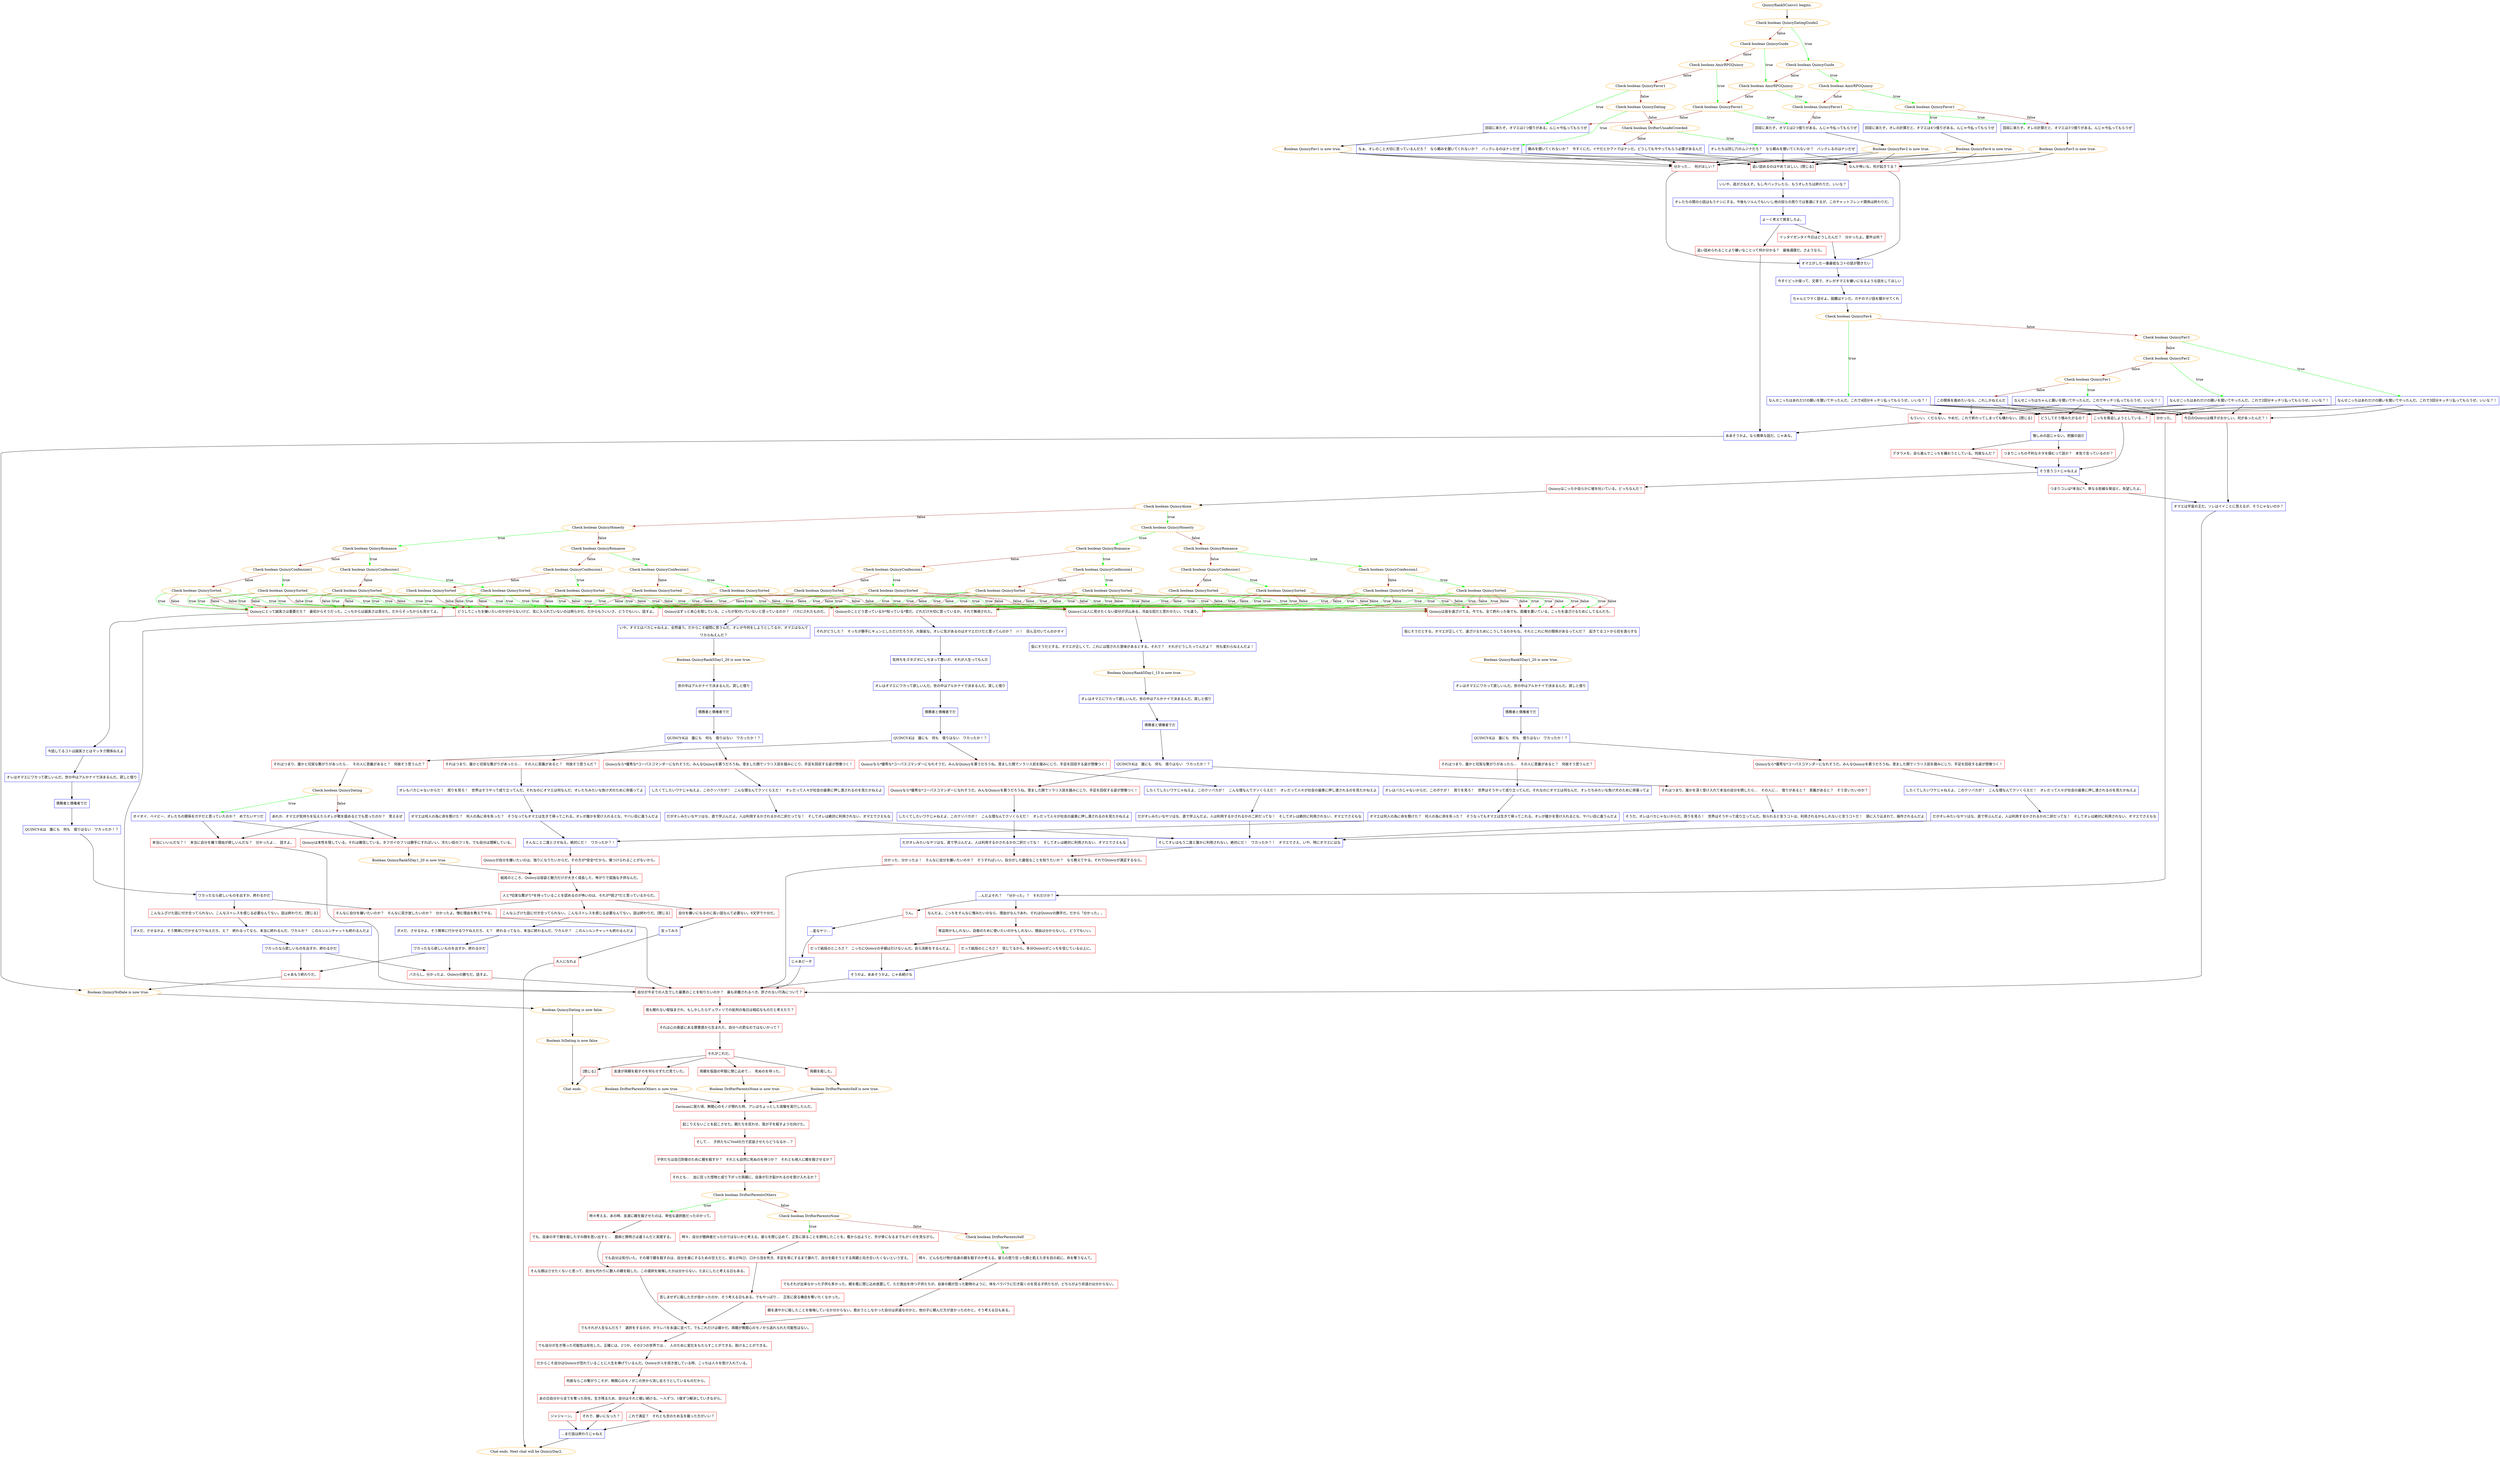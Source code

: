 digraph {
	"QuincyRank5Convo1 begins." [color=orange];
		"QuincyRank5Convo1 begins." -> j920046062;
	j920046062 [label="Check boolean QuincyDatingGuide2",color=orange];
		j920046062 -> j3409039876 [label=true,color=green];
		j920046062 -> j708089982 [label=false,color=brown];
	j3409039876 [label="Check boolean QuincyGuide",color=orange];
		j3409039876 -> j2793581694 [label=true,color=green];
		j3409039876 -> j992729101 [label=false,color=brown];
	j708089982 [label="Check boolean QuincyGuide",color=orange];
		j708089982 -> j992729101 [label=true,color=green];
		j708089982 -> j3862129622 [label=false,color=brown];
	j2793581694 [label="Check boolean AmirRPGQuincy",color=orange];
		j2793581694 -> j2452633168 [label=true,color=green];
		j2793581694 -> j684930221 [label=false,color=brown];
	j992729101 [label="Check boolean AmirRPGQuincy",color=orange];
		j992729101 -> j684930221 [label=true,color=green];
		j992729101 -> j1693453522 [label=false,color=brown];
	j3862129622 [label="Check boolean AmirRPGQuincy",color=orange];
		j3862129622 -> j1693453522 [label=true,color=green];
		j3862129622 -> j666547227 [label=false,color=brown];
	j2452633168 [label="Check boolean QuincyFavor1",color=orange];
		j2452633168 -> j4159381293 [label=true,color=green];
		j2452633168 -> j4013762217 [label=false,color=brown];
	j684930221 [label="Check boolean QuincyFavor1",color=orange];
		j684930221 -> j4013762217 [label=true,color=green];
		j684930221 -> j3444331251 [label=false,color=brown];
	j1693453522 [label="Check boolean QuincyFavor1",color=orange];
		j1693453522 -> j3444331251 [label=true,color=green];
		j1693453522 -> j3745920151 [label=false,color=brown];
	j666547227 [label="Check boolean QuincyFavor1",color=orange];
		j666547227 -> j3745920151 [label=true,color=green];
		j666547227 -> j3355768634 [label=false,color=brown];
	j4159381293 [label="回収に来たぞ。オレの計算だと、オマエは4つ借りがある。んじゃ今払ってもらうぜ",shape=box,color=blue];
		j4159381293 -> j3850502311;
	j4013762217 [label="回収に来たぞ。オレの計算だと、オマエは3つ借りがある。んじゃ今払ってもらうぜ",shape=box,color=blue];
		j4013762217 -> j3892029103;
	j3444331251 [label="回収に来たぞ。オマエは2つ借りがある。んじゃ今払ってもらうぜ",shape=box,color=blue];
		j3444331251 -> j2165949769;
	j3745920151 [label="回収に来たぞ。オマエは1つ借りがある。んじゃ今払ってもらうぜ",shape=box,color=blue];
		j3745920151 -> j2285578180;
	j3355768634 [label="Check boolean QuincyDating",color=orange];
		j3355768634 -> j1082643331 [label=true,color=green];
		j3355768634 -> j948562555 [label=false,color=brown];
	j3850502311 [label="Boolean QuincyFav4 is now true.",color=orange];
		j3850502311 -> j2306701704;
		j3850502311 -> j1347682020;
		j3850502311 -> j146086739;
	j3892029103 [label="Boolean QuincyFav3 is now true.",color=orange];
		j3892029103 -> j2306701704;
		j3892029103 -> j1347682020;
		j3892029103 -> j146086739;
	j2165949769 [label="Boolean QuincyFav2 is now true.",color=orange];
		j2165949769 -> j2306701704;
		j2165949769 -> j1347682020;
		j2165949769 -> j146086739;
	j2285578180 [label="Boolean QuincyFav1 is now true.",color=orange];
		j2285578180 -> j2306701704;
		j2285578180 -> j1347682020;
		j2285578180 -> j146086739;
	j1082643331 [label="なぁ、オレのこと大切に思っているんだろ？　なら頼みを聞いてくれないか？　バックレるのはナシだぜ",shape=box,color=blue];
		j1082643331 -> j2306701704;
		j1082643331 -> j1347682020;
		j1082643331 -> j146086739;
	j948562555 [label="Check boolean DrifterUnsafeCrowded",color=orange];
		j948562555 -> j1192237393 [label=true,color=green];
		j948562555 -> j222291587 [label=false,color=brown];
	j2306701704 [label="なんか怖いな。何が起きてる？",shape=box,color=red];
		j2306701704 -> j3946871542;
	j1347682020 [label="分かった…　何がほしい？",shape=box,color=red];
		j1347682020 -> j3946871542;
	j146086739 [label="追い詰めるのはやめてほしい。[閉じる]",shape=box,color=red];
		j146086739 -> j908379839;
	j1192237393 [label="オレたちは同じ穴のムジナだろ？　なら頼みを聞いてくれないか？　バックレるのはナシだぜ",shape=box,color=blue];
		j1192237393 -> j2306701704;
		j1192237393 -> j1347682020;
		j1192237393 -> j146086739;
	j222291587 [label="頼みを聞いてくれないか？　今すぐにだ。イヤだとかアトではナシだ。どうしても今やってもらう必要があるんだ",shape=box,color=blue];
		j222291587 -> j2306701704;
		j222291587 -> j1347682020;
		j222291587 -> j146086739;
	j3946871542 [label="オマエがした一番最低なコトの話が聞きたい",shape=box,color=blue];
		j3946871542 -> j410692445;
	j908379839 [label="いいや、逃がさねえぞ。もし今バックレたら、もうオレたちは終わりだ、いいな？",shape=box,color=blue];
		j908379839 -> j304366269;
	j410692445 [label="今すぐどっか座って、文章で、オレがオマエを嫌いになるような話をしてほしい",shape=box,color=blue];
		j410692445 -> j1785179756;
	j304366269 [label="オレたちの間の小話はもうナシにする。今後もツルんでもいいし他の奴らの周りでは普通にするが、このチャットフレンド関係は終わりだ。",shape=box,color=blue];
		j304366269 -> j3234653087;
	j1785179756 [label="ちゃんとウマく話せよ。弱腰はナシだ。ガチのマジ話を聞かせてくれ",shape=box,color=blue];
		j1785179756 -> j999068143;
	j3234653087 [label="よーく考えて発言しろよ。",shape=box,color=blue];
		j3234653087 -> j2297907050;
		j3234653087 -> j2827289042;
	j999068143 [label="Check boolean QuincyFav4",color=orange];
		j999068143 -> j1970671363 [label=true,color=green];
		j999068143 -> j1529579463 [label=false,color=brown];
	j2297907050 [label="イッタイゼンタイ今日はどうしたんだ？　分かったよ。要件は何？",shape=box,color=red];
		j2297907050 -> j3946871542;
	j2827289042 [label="追い詰められることより嫌いなことって何か分かる？　最後通牒だ。さようなら。",shape=box,color=red];
		j2827289042 -> j41198269;
	j1970671363 [label="なんせこっちはあれだけの願いを聞いてやったんだ。これで4回分キッチリ払ってもらうぜ。いいな？！",shape=box,color=blue];
		j1970671363 -> j4109414012;
		j1970671363 -> j1459798480;
		j1970671363 -> j3741349945;
		j1970671363 -> j2909263994;
		j1970671363 -> j2858441540;
	j1529579463 [label="Check boolean QuincyFav3",color=orange];
		j1529579463 -> j3469601107 [label=true,color=green];
		j1529579463 -> j844654374 [label=false,color=brown];
	j41198269 [label="ああそうかよ。なら簡単な話だ。じゃあな。",shape=box,color=blue];
		j41198269 -> j3567260245;
	j4109414012 [label="どうしてそう憎みたがるの？",shape=box,color=red];
		j4109414012 -> j231031503;
	j1459798480 [label="こっちを脅迫しようとしている…？",shape=box,color=red];
		j1459798480 -> j892755207;
	j3741349945 [label="今日のQuincyは様子がおかしい。何があったんだ？！",shape=box,color=red];
		j3741349945 -> j3307489785;
	j2909263994 [label="分かった。",shape=box,color=red];
		j2909263994 -> j1593998850;
	j2858441540 [label="もういい。くだらない。やめだ。これで終わってしまっても構わない。[閉じる]",shape=box,color=red];
		j2858441540 -> j41198269;
	j3469601107 [label="なんせこっちはあれだけの願いを聞いてやったんだ。これで3回分キッチリ払ってもらうぜ。いいな？！",shape=box,color=blue];
		j3469601107 -> j4109414012;
		j3469601107 -> j1459798480;
		j3469601107 -> j3741349945;
		j3469601107 -> j2909263994;
		j3469601107 -> j2858441540;
	j844654374 [label="Check boolean QuincyFav2",color=orange];
		j844654374 -> j2452931291 [label=true,color=green];
		j844654374 -> j3570312103 [label=false,color=brown];
	j3567260245 [label="Boolean QuincyNoDate is now true.",color=orange];
		j3567260245 -> j3990685114;
	j231031503 [label="憎しみの話じゃない。把握の話だ",shape=box,color=blue];
		j231031503 -> j1781003106;
		j231031503 -> j266540616;
	j892755207 [label="そう言うコトじゃねえよ",shape=box,color=blue];
		j892755207 -> j2258397248;
		j892755207 -> j1456748045;
	j3307489785 [label="オマエは宇宙の王だ。ソレはイイことに思えるが、そうじゃないのか？",shape=box,color=blue];
		j3307489785 -> j1870275832;
	j1593998850 [label="…んだよそれ？　「分かった」？　それだけか？",shape=box,color=blue];
		j1593998850 -> j1732723589;
		j1593998850 -> j1176255242;
	j2452931291 [label="なんせこっちはあれだけの願いを聞いてやったんだ。これで2回分キッチリ払ってもらうぜ。いいな？！",shape=box,color=blue];
		j2452931291 -> j4109414012;
		j2452931291 -> j1459798480;
		j2452931291 -> j3741349945;
		j2452931291 -> j2909263994;
		j2452931291 -> j2858441540;
	j3570312103 [label="Check boolean QuincyFav1",color=orange];
		j3570312103 -> j2568082402 [label=true,color=green];
		j3570312103 -> j2819918008 [label=false,color=brown];
	j3990685114 [label="Boolean QuincyDating is now false.",color=orange];
		j3990685114 -> j178902881;
	j1781003106 [label="デタラメを。自ら進んでこっちを嫌おうとしている。何故なんだ？",shape=box,color=red];
		j1781003106 -> j892755207;
	j266540616 [label="つまりこっちの不利なネタを掴むって話か？　本気で言っているのか？",shape=box,color=red];
		j266540616 -> j892755207;
	j2258397248 [label="Quincyはこっちか自らかに嘘を吐いている。どっちなんだ？",shape=box,color=red];
		j2258397248 -> j2291040823;
	j1456748045 [label="つまりコレは*本当に*、単なる些細な脅迫と。失望したよ。",shape=box,color=red];
		j1456748045 -> j3307489785;
	j1870275832 [label="自分が今までの人生でした最悪のことを知りたいのか？　最も非難されるべき、許されない行為について？",shape=box,color=red];
		j1870275832 -> j99446265;
	j1732723589 [label="なんだよ。こっちをそんなに憎みたいのなら、理由がなんであれ、それはQuincyの勝手だ。だから「分かった」。",shape=box,color=red];
		j1732723589 -> j1651489140;
	j1176255242 [label="うん。",shape=box,color=red];
		j1176255242 -> j353824025;
	j2568082402 [label="なんせこっちはちゃんと願いを聞いてやったんだ。これでキッチリ払ってもらうぜ。いいな？！",shape=box,color=blue];
		j2568082402 -> j4109414012;
		j2568082402 -> j1459798480;
		j2568082402 -> j3741349945;
		j2568082402 -> j2909263994;
		j2568082402 -> j2858441540;
	j2819918008 [label="この関係を進めたいなら、これしかねえんだ",shape=box,color=blue];
		j2819918008 -> j4109414012;
		j2819918008 -> j1459798480;
		j2819918008 -> j3741349945;
		j2819918008 -> j2909263994;
		j2819918008 -> j2858441540;
	j178902881 [label="Boolean IsDating is now false.",color=orange];
		j178902881 -> "Chat ends.";
	j2291040823 [label="Check boolean QuincyAlone",color=orange];
		j2291040823 -> j1113451167 [label=true,color=green];
		j2291040823 -> j1253471656 [label=false,color=brown];
	j99446265 [label="夜も眠れない程悩まされ、もしかしたらデュヴィリでの処刑の毎日は相応なものだと考えたり？",shape=box,color=red];
		j99446265 -> j2071466372;
	j1651489140 [label="脅迫用かもしれない。自衛のために使いたいのかもしれない。理由は分からないし、どうでもいい。",shape=box,color=red];
		j1651489140 -> j3624785028;
		j1651489140 -> j3880275072;
	j353824025 [label="…変なヤツ…",shape=box,color=blue];
		j353824025 -> j867799058;
	"Chat ends." [color=orange];
	j1113451167 [label="Check boolean QuincyHonesty",color=orange];
		j1113451167 -> j824539182 [label=true,color=green];
		j1113451167 -> j3780194854 [label=false,color=brown];
	j1253471656 [label="Check boolean QuincyHonesty",color=orange];
		j1253471656 -> j1163638537 [label=true,color=green];
		j1253471656 -> j1140182934 [label=false,color=brown];
	j2071466372 [label="それは心の奥底にある罪悪感から生まれた、自分への罰なのではないかって？",shape=box,color=red];
		j2071466372 -> j1919096955;
	j3624785028 [label="だって結局のところさ？　こっちにQuincyの手綱は引けないんだ。自ら決断をするんだよ。",shape=box,color=red];
		j3624785028 -> j1748810218;
	j3880275072 [label="だって結局のところさ？　信じてるから。多分Quincyがこっちを信じている以上に。",shape=box,color=red];
		j3880275072 -> j1748810218;
	j867799058 [label="じゃあどーぞ",shape=box,color=blue];
		j867799058 -> j1870275832;
	j824539182 [label="Check boolean QuincyRomance",color=orange];
		j824539182 -> j315404072 [label=true,color=green];
		j824539182 -> j3478217885 [label=false,color=brown];
	j3780194854 [label="Check boolean QuincyRomance",color=orange];
		j3780194854 -> j2055502529 [label=true,color=green];
		j3780194854 -> j4119627501 [label=false,color=brown];
	j1163638537 [label="Check boolean QuincyRomance",color=orange];
		j1163638537 -> j1060111291 [label=true,color=green];
		j1163638537 -> j2404098588 [label=false,color=brown];
	j1140182934 [label="Check boolean QuincyRomance",color=orange];
		j1140182934 -> j4140580768 [label=true,color=green];
		j1140182934 -> j1027183321 [label=false,color=brown];
	j1919096955 [label="それがこれだ。",shape=box,color=red];
		j1919096955 -> j2615188687;
		j1919096955 -> j3827016027;
		j1919096955 -> j2973729809;
		j1919096955 -> j738393015;
	j1748810218 [label="そうかよ。ああそうかよ。じゃあ続けな",shape=box,color=blue];
		j1748810218 -> j1870275832;
	j315404072 [label="Check boolean QuincyConfession1",color=orange];
		j315404072 -> j3143553015 [label=true,color=green];
		j315404072 -> j3417554635 [label=false,color=brown];
	j3478217885 [label="Check boolean QuincyConfession1",color=orange];
		j3478217885 -> j86347572 [label=true,color=green];
		j3478217885 -> j1988271962 [label=false,color=brown];
	j2055502529 [label="Check boolean QuincyConfession1",color=orange];
		j2055502529 -> j739763694 [label=true,color=green];
		j2055502529 -> j3727982245 [label=false,color=brown];
	j4119627501 [label="Check boolean QuincyConfession1",color=orange];
		j4119627501 -> j827962278 [label=true,color=green];
		j4119627501 -> j2674620912 [label=false,color=brown];
	j1060111291 [label="Check boolean QuincyConfession1",color=orange];
		j1060111291 -> j3882001094 [label=true,color=green];
		j1060111291 -> j3329172698 [label=false,color=brown];
	j2404098588 [label="Check boolean QuincyConfession1",color=orange];
		j2404098588 -> j4272927078 [label=true,color=green];
		j2404098588 -> j855491373 [label=false,color=brown];
	j4140580768 [label="Check boolean QuincyConfession1",color=orange];
		j4140580768 -> j3214866045 [label=true,color=green];
		j4140580768 -> j515765471 [label=false,color=brown];
	j1027183321 [label="Check boolean QuincyConfession1",color=orange];
		j1027183321 -> j1508847161 [label=true,color=green];
		j1027183321 -> j4070635666 [label=false,color=brown];
	j2615188687 [label="友達が両親を殺すのを何もせずただ見ていた。",shape=box,color=red];
		j2615188687 -> j1206647638;
	j3827016027 [label="両親を仮設の牢獄に閉じ込めて…　死ぬのを待った。",shape=box,color=red];
		j3827016027 -> j2042783230;
	j2973729809 [label="両親を殺した。",shape=box,color=red];
		j2973729809 -> j3561351754;
	j738393015 [label="[閉じる]",shape=box,color=red];
		j738393015 -> "Chat ends.";
	j3143553015 [label="Check boolean QuincySorted",color=orange];
		j3143553015 -> j1848572513 [label=true,color=green];
		j3143553015 -> j3394619872 [label=true,color=green];
		j3143553015 -> j253616676 [label=true,color=green];
		j3143553015 -> j1567883254 [label=true,color=green];
		j3143553015 -> j4194851824 [label=true,color=green];
		j3143553015 -> j1848572513 [label=false,color=brown];
		j3143553015 -> j3394619872 [label=false,color=brown];
		j3143553015 -> j253616676 [label=false,color=brown];
		j3143553015 -> j1567883254 [label=false,color=brown];
		j3143553015 -> j1859144761 [label=false,color=brown];
	j3417554635 [label="Check boolean QuincySorted",color=orange];
		j3417554635 -> j1848572513 [label=true,color=green];
		j3417554635 -> j3394619872 [label=true,color=green];
		j3417554635 -> j253616676 [label=true,color=green];
		j3417554635 -> j4194851824 [label=true,color=green];
		j3417554635 -> j1859144761 [label=true,color=green];
		j3417554635 -> j1848572513 [label=false,color=brown];
		j3417554635 -> j3394619872 [label=false,color=brown];
		j3417554635 -> j253616676 [label=false,color=brown];
		j3417554635 -> j1859144761 [label=false,color=brown];
	j86347572 [label="Check boolean QuincySorted",color=orange];
		j86347572 -> j1848572513 [label=true,color=green];
		j86347572 -> j3394619872 [label=true,color=green];
		j86347572 -> j1567883254 [label=true,color=green];
		j86347572 -> j4194851824 [label=true,color=green];
		j86347572 -> j1859144761 [label=true,color=green];
		j86347572 -> j1848572513 [label=false,color=brown];
		j86347572 -> j3394619872 [label=false,color=brown];
		j86347572 -> j1567883254 [label=false,color=brown];
		j86347572 -> j1859144761 [label=false,color=brown];
	j1988271962 [label="Check boolean QuincySorted",color=orange];
		j1988271962 -> j1848572513 [label=true,color=green];
		j1988271962 -> j3394619872 [label=true,color=green];
		j1988271962 -> j4194851824 [label=true,color=green];
		j1988271962 -> j1859144761 [label=true,color=green];
		j1988271962 -> j1848572513 [label=false,color=brown];
		j1988271962 -> j3394619872 [label=false,color=brown];
		j1988271962 -> j1859144761 [label=false,color=brown];
	j739763694 [label="Check boolean QuincySorted",color=orange];
		j739763694 -> j1848572513 [label=true,color=green];
		j739763694 -> j253616676 [label=true,color=green];
		j739763694 -> j1567883254 [label=true,color=green];
		j739763694 -> j4194851824 [label=true,color=green];
		j739763694 -> j1859144761 [label=true,color=green];
		j739763694 -> j1848572513 [label=false,color=brown];
		j739763694 -> j253616676 [label=false,color=brown];
		j739763694 -> j1567883254 [label=false,color=brown];
	j3727982245 [label="Check boolean QuincySorted",color=orange];
		j3727982245 -> j1848572513 [label=true,color=green];
		j3727982245 -> j253616676 [label=true,color=green];
		j3727982245 -> j4194851824 [label=true,color=green];
		j3727982245 -> j1859144761 [label=true,color=green];
		j3727982245 -> j1848572513 [label=false,color=brown];
		j3727982245 -> j253616676 [label=false,color=brown];
		j3727982245 -> j1859144761 [label=false,color=brown];
	j827962278 [label="Check boolean QuincySorted",color=orange];
		j827962278 -> j1848572513 [label=true,color=green];
		j827962278 -> j1567883254 [label=true,color=green];
		j827962278 -> j4194851824 [label=true,color=green];
		j827962278 -> j1859144761 [label=true,color=green];
		j827962278 -> j1848572513 [label=false,color=brown];
		j827962278 -> j1567883254 [label=false,color=brown];
		j827962278 -> j1859144761 [label=false,color=brown];
	j2674620912 [label="Check boolean QuincySorted",color=orange];
		j2674620912 -> j1848572513 [label=true,color=green];
		j2674620912 -> j4194851824 [label=true,color=green];
		j2674620912 -> j1859144761 [label=true,color=green];
		j2674620912 -> j1848572513 [label=false,color=brown];
		j2674620912 -> j1859144761 [label=false,color=brown];
	j3882001094 [label="Check boolean QuincySorted",color=orange];
		j3882001094 -> j3394619872 [label=true,color=green];
		j3882001094 -> j253616676 [label=true,color=green];
		j3882001094 -> j1567883254 [label=true,color=green];
		j3882001094 -> j4194851824 [label=true,color=green];
		j3882001094 -> j1859144761 [label=true,color=green];
		j3882001094 -> j3394619872 [label=false,color=brown];
		j3882001094 -> j253616676 [label=false,color=brown];
		j3882001094 -> j1567883254 [label=false,color=brown];
		j3882001094 -> j1859144761 [label=false,color=brown];
	j3329172698 [label="Check boolean QuincySorted",color=orange];
		j3329172698 -> j3394619872 [label=true,color=green];
		j3329172698 -> j253616676 [label=true,color=green];
		j3329172698 -> j4194851824 [label=true,color=green];
		j3329172698 -> j1859144761 [label=true,color=green];
		j3329172698 -> j3394619872 [label=false,color=brown];
		j3329172698 -> j253616676 [label=false,color=brown];
		j3329172698 -> j1859144761 [label=false,color=brown];
	j4272927078 [label="Check boolean QuincySorted",color=orange];
		j4272927078 -> j3394619872 [label=true,color=green];
		j4272927078 -> j1567883254 [label=true,color=green];
		j4272927078 -> j4194851824 [label=true,color=green];
		j4272927078 -> j1859144761 [label=true,color=green];
		j4272927078 -> j3394619872 [label=false,color=brown];
		j4272927078 -> j1567883254 [label=false,color=brown];
		j4272927078 -> j1859144761 [label=false,color=brown];
	j855491373 [label="Check boolean QuincySorted",color=orange];
		j855491373 -> j3394619872 [label=true,color=green];
		j855491373 -> j4194851824 [label=true,color=green];
		j855491373 -> j1859144761 [label=true,color=green];
		j855491373 -> j3394619872 [label=false,color=brown];
		j855491373 -> j1859144761 [label=false,color=brown];
	j3214866045 [label="Check boolean QuincySorted",color=orange];
		j3214866045 -> j253616676 [label=true,color=green];
		j3214866045 -> j1567883254 [label=true,color=green];
		j3214866045 -> j4194851824 [label=true,color=green];
		j3214866045 -> j1859144761 [label=true,color=green];
		j3214866045 -> j253616676 [label=false,color=brown];
		j3214866045 -> j1567883254 [label=false,color=brown];
		j3214866045 -> j1859144761 [label=false,color=brown];
	j515765471 [label="Check boolean QuincySorted",color=orange];
		j515765471 -> j253616676 [label=true,color=green];
		j515765471 -> j4194851824 [label=true,color=green];
		j515765471 -> j1859144761 [label=true,color=green];
		j515765471 -> j253616676 [label=false,color=brown];
		j515765471 -> j1859144761 [label=false,color=brown];
	j1508847161 [label="Check boolean QuincySorted",color=orange];
		j1508847161 -> j1567883254 [label=true,color=green];
		j1508847161 -> j4194851824 [label=true,color=green];
		j1508847161 -> j1859144761 [label=true,color=green];
		j1508847161 -> j1567883254 [label=false,color=brown];
		j1508847161 -> j1859144761 [label=false,color=brown];
	j4070635666 [label="Check boolean QuincySorted",color=orange];
		j4070635666 -> j4194851824 [label=true,color=green];
		j4070635666 -> j1859144761 [label=true,color=green];
		j4070635666 -> j1859144761 [label=false,color=brown];
	j1206647638 [label="Boolean DrifterParentsOthers is now true.",color=orange];
		j1206647638 -> j2948604095;
	j2042783230 [label="Boolean DrifterParentsNone is now true.",color=orange];
		j2042783230 -> j2948604095;
	j3561351754 [label="Boolean DrifterParentsSelf is now true.",color=orange];
		j3561351754 -> j2948604095;
	j1848572513 [label="Quincyは皆を遠ざけてる。今でも、全て終わった後でも、距離を置いている。こっちを遠ざけるためにしてるんだろ。",shape=box,color=red];
		j1848572513 -> j2520187456;
	j3394619872 [label="Quincyにとって誠実さは重要だろ？　最初からそうだった。こっちからは誠実さは見せた。だからそっちからも見せてよ。",shape=box,color=red];
		j3394619872 -> j4230056599;
	j253616676 [label="Quincyには人に見せたくない部分が沢山ある。冷血な奴だと思わせたい。でも違う。",shape=box,color=red];
		j253616676 -> j3995756827;
	j1567883254 [label="Quincyのことどう思っているか*知っている*筈だ。どれだけ大切に思っているか。それで無視された。",shape=box,color=red];
		j1567883254 -> j627074422;
	j4194851824 [label="Quincyはずっと本心を隠している。こっちが気付いていないと思っているのか？　バカにされたものだ。",shape=box,color=red];
		j4194851824 -> j1662406927;
	j1859144761 [label="どうしてこっちを嫌いたいのか分からないけど、気に入られていないのは明らかだ。だからもういいさ。どうでもいい。話すよ。",shape=box,color=red];
		j1859144761 -> j1870275832;
	j2948604095 [label="Zarimanに居た頃、無関心のモノが現れた時、アレはちょっとした実験を実行したんだ。",shape=box,color=red];
		j2948604095 -> j1154807145;
	j2520187456 [label="仮にそうだとする。オマエが正しくて、遠ざけるためにこうしてるのかもな。それとこれに何の関係があるってんだ？　起きてるコトから目を逸らすな",shape=box,color=blue];
		j2520187456 -> j3386070776;
	j4230056599 [label="今話してるコトは誠実さとはマッタク関係ねえよ",shape=box,color=blue];
		j4230056599 -> j379255546;
	j3995756827 [label="仮にそうだとする。オマエが正しくて、これには隠された意味があるとする。それで？　それがどうしたってんだよ？　何も変わらねえんだよ！",shape=box,color=blue];
		j3995756827 -> j1988182540;
	j627074422 [label="それがどうした？　そっちが勝手にキュンとしただけだろうが。大袈裟な。オレに気があるのはオマエだけだと思ってんのか？　ハ！　目ん玉付いてんのかオイ",shape=box,color=blue];
		j627074422 -> j3681739334;
	j1662406927 [label="いや。オマエはバカじゃねえよ。全然違う。だからこそ疑問に思うんだ、オレが今何をしようとしてるか、オマエはなんで
ワカらねえんだ？",shape=box,color=blue];
		j1662406927 -> j3744238030;
	j1154807145 [label="起こりえないことを起こさせた。親たちを狂わせ、我が子を殺すよう仕向けた。",shape=box,color=red];
		j1154807145 -> j1246284786;
	j3386070776 [label="Boolean QuincyRank5Day1_20 is now true.",color=orange];
		j3386070776 -> j3658328357;
	j379255546 [label="オレはオマエにワカって欲しいんだ。世の中はアルかナイで決まるんだ。貸しと借り",shape=box,color=blue];
		j379255546 -> j153447444;
	j1988182540 [label="Boolean QuincyRank5Day1_15 is now true.",color=orange];
		j1988182540 -> j3681279063;
	j3681739334 [label="気持ちをズタズタにしちまって悪いが、それが人生ってもんだ",shape=box,color=blue];
		j3681739334 -> j669847356;
	j3744238030 [label="Boolean QuincyRank5Day1_20 is now true.",color=orange];
		j3744238030 -> j351761504;
	j1246284786 [label="そして…　子供たちにVoidの力で武装させたらどうなるか…？",shape=box,color=red];
		j1246284786 -> j2600106828;
	j3658328357 [label="オレはオマエにワカって欲しいんだ。世の中はアルかナイで決まるんだ。貸しと借り",shape=box,color=blue];
		j3658328357 -> j1960423459;
	j153447444 [label="債務者と債権者でだ",shape=box,color=blue];
		j153447444 -> j2271937042;
	j3681279063 [label="オレはオマエにワカって欲しいんだ。世の中はアルかナイで決まるんだ。貸しと借り",shape=box,color=blue];
		j3681279063 -> j2799717258;
	j669847356 [label="オレはオマエにワカって欲しいんだ。世の中はアルかナイで決まるんだ。貸しと借り",shape=box,color=blue];
		j669847356 -> j1046280565;
	j351761504 [label="世の中はアルかナイで決まるんだ。貸しと借り",shape=box,color=blue];
		j351761504 -> j1828200898;
	j2600106828 [label="子供たちは自己防衛のために親を殺すか？　それとも自然に死ぬのを待つか？　それとも他人に親を殺させるか？",shape=box,color=red];
		j2600106828 -> j418819934;
	j1960423459 [label="債務者と債権者でだ",shape=box,color=blue];
		j1960423459 -> j176872315;
	j2271937042 [label="QUINCY-Kは　誰にも　何も　借りはない　ワカったか！？",shape=box,color=blue];
		j2271937042 -> j417339667;
	j2799717258 [label="債務者と債権者でだ",shape=box,color=blue];
		j2799717258 -> j979794220;
	j1046280565 [label="債務者と債権者でだ",shape=box,color=blue];
		j1046280565 -> j2161263814;
	j1828200898 [label="債務者と債権者でだ",shape=box,color=blue];
		j1828200898 -> j2979282645;
	j418819934 [label="それとも…　血に狂った怪物と成り下がった両親に、自身が引き裂かれるのを受け入れるか？",shape=box,color=red];
		j418819934 -> j1749718714;
	j176872315 [label="QUINCY-Kは　誰にも　何も　借りはない　ワカったか！？",shape=box,color=blue];
		j176872315 -> j2746446091;
		j176872315 -> j304392626;
	j417339667 [label="ワカったなら欲しいものを出すか、終わるかだ",shape=box,color=blue];
		j417339667 -> j2356131764;
		j417339667 -> j1664121750;
	j979794220 [label="QUINCY-Kは　誰にも　何も　借りはない　ワカったか！？",shape=box,color=blue];
		j979794220 -> j3726466325;
		j979794220 -> j1960818454;
	j2161263814 [label="QUINCY-Kは　誰にも　何も　借りはない　ワカったか！？",shape=box,color=blue];
		j2161263814 -> j3459072986;
		j2161263814 -> j2571950131;
	j2979282645 [label="QUINCY-Kは　誰にも　何も　借りはない　ワカったか！？",shape=box,color=blue];
		j2979282645 -> j1227939184;
		j2979282645 -> j588770487;
	j1749718714 [label="Check boolean DrifterParentsOthers",color=orange];
		j1749718714 -> j1117551510 [label=true,color=green];
		j1749718714 -> j545471543 [label=false,color=brown];
	j2746446091 [label="それはつまり、誰かと切実な繋がりがあったら…　その人に恩義があると？　何故そう思うんだ？",shape=box,color=red];
		j2746446091 -> j2679927149;
	j304392626 [label="Quincyなら*優秀な*コーパスコマンダーになれそうだ。みんなQuincyを慕うだろうね。澄ました顔でソラリス民を踏みにじり、手足を回収する姿が想像つく！",shape=box,color=red];
		j304392626 -> j4260759251;
	j2356131764 [label="こんなふざけた話に付き合ってられない。こんなストレスを感じる必要なんてない。話は終わりだ。[閉じる]",shape=box,color=red];
		j2356131764 -> j4224501127;
	j1664121750 [label="そんなに自分を嫌いたいのか？　そんなに突き放したいのか？　分かったよ。憎む理由を教えてやる。",shape=box,color=red];
		j1664121750 -> j1870275832;
	j3726466325 [label="それはつまり、誰かを深く受け入れて本当の自分を晒したら…　その人に…　借りがあると？　恩義があると？　そう言いたいのか？",shape=box,color=red];
		j3726466325 -> j1472176903;
	j1960818454 [label="Quincyなら*優秀な*コーパスコマンダーになれそうだ。みんなQuincyを慕うだろうね。澄ました顔でソラリス民を踏みにじり、手足を回収する姿が想像つく！",shape=box,color=red];
		j1960818454 -> j3254784260;
	j3459072986 [label="それはつまり、誰かと切実な繋がりがあったら…　その人に恩義があると？　何故そう思うんだ？",shape=box,color=red];
		j3459072986 -> j1878715097;
	j2571950131 [label="Quincyなら*優秀な*コーパスコマンダーになれそうだ。みんなQuincyを慕うだろうね。澄ました顔でソラリス民を踏みにじり、手足を回収する姿が想像つく！",shape=box,color=red];
		j2571950131 -> j671201669;
	j1227939184 [label="それはつまり、誰かと切実な繋がりがあったら…　その人に恩義があると？　何故そう思うんだ？",shape=box,color=red];
		j1227939184 -> j1576288660;
	j588770487 [label="Quincyなら*優秀な*コーパスコマンダーになれそうだ。みんなQuincyを慕うだろうね。澄ました顔でソラリス民を踏みにじり、手足を回収する姿が想像つく！",shape=box,color=red];
		j588770487 -> j2004441563;
	j1117551510 [label="時々考える、あの時、友達に親を殺させたのは、卑怯な選択肢だったのかって。",shape=box,color=red];
		j1117551510 -> j901829759;
	j545471543 [label="Check boolean DrifterParentsNone",color=orange];
		j545471543 -> j895805472 [label=true,color=green];
		j545471543 -> j2914683483 [label=false,color=brown];
	j2679927149 [label="オレはバカじゃないからだ、このボケが！　周りを見ろ！　世界はそうやって成り立ってんだ。それなのにオマエは何なんだ、オレたちみたいな負け犬のために命張ってよ",shape=box,color=blue];
		j2679927149 -> j3956409473;
	j4260759251 [label="したくてしたいワケじゃねえよ、このクソバカが！　こんな理なんてクソくらえだ！　オレだって人々が社会の歯車に押し潰されるのを見たかねえよ",shape=box,color=blue];
		j4260759251 -> j3034889511;
	j4224501127 [label="ダメだ、させるかよ。そう簡単に行かせるワケねえだろ、え？　終わるってなら、本当に終わるんだ、ワカルか？　このルンルンチャットも終わるんだよ",shape=box,color=blue];
		j4224501127 -> j291016465;
	j1472176903 [label="そうだ。オレはバカじゃないからだ。周りを見ろ！　世界はそうやって成り立ってんだ。知られると言うコトは、利用されるかもしれないと言うコトだ！　頭に入り込まれて、操作されるんだよ",shape=box,color=blue];
		j1472176903 -> j1162674169;
	j3254784260 [label="したくてしたいワケじゃねえよ、このクソバカが！　こんな理なんてクソくらえだ！　オレだって人々が社会の歯車に押し潰されるのを見たかねえよ",shape=box,color=blue];
		j3254784260 -> j879986647;
	j1878715097 [label="Check boolean QuincyDating",color=orange];
		j1878715097 -> j512710973 [label=true,color=green];
		j1878715097 -> j3127378575 [label=false,color=brown];
	j671201669 [label="したくてしたいワケじゃねえよ、このクソバカが！　こんな理なんてクソくらえだ！　オレだって人々が社会の歯車に押し潰されるのを見たかねえよ",shape=box,color=blue];
		j671201669 -> j1342312438;
	j1576288660 [label="オレもバカじゃないからだ！　周りを見ろ！　世界はそうやって成り立ってんだ。それなのにオマエは何なんだ、オレたちみたいな負け犬のために命張ってよ",shape=box,color=blue];
		j1576288660 -> j2411334765;
	j2004441563 [label="したくてしたいワケじゃねえよ、このクソバカが！　こんな理なんてクソくらえだ！　オレだって人々が社会の歯車に押し潰されるのを見たかねえよ",shape=box,color=blue];
		j2004441563 -> j2639362990;
	j901829759 [label="でも、自身の手で親を殺した子の顔を思い出すと…　臆病と賢明さは違うんだと実感する。",shape=box,color=red];
		j901829759 -> j2197935799;
	j895805472 [label="時々、自分が臆病者だったのではないかと考える。彼らを閉じ込めて、正気に戻ることを期待したことを。檻から出ようと、手が骨になるまでもがくのを見ながら。",shape=box,color=red];
		j895805472 -> j1640788084;
	j2914683483 [label="Check boolean DrifterParentsSelf",color=orange];
		j2914683483 -> j4192363117 [label=true,color=green];
	j3956409473 [label="オマエは何人の為に命を懸けた？　何人の為に命を失った？　そうなってもオマエは生きて帰ってこれる。オレが誰かを受け入れるとな、ヤバい目に逢うんだよ",shape=box,color=blue];
		j3956409473 -> j2055092734;
	j3034889511 [label="だがオレみたいなヤツはな、直で学ぶんだよ。人は利用するかされるかの二択だってな！　そしてオレは絶対に利用されない、オマエでさえもな",shape=box,color=blue];
		j3034889511 -> j1162674169;
	j291016465 [label="ワカったなら欲しいものを出すか、終わるかだ",shape=box,color=blue];
		j291016465 -> j2066207354;
		j291016465 -> j2789737419;
	j1162674169 [label="そしてオレはもう二度と誰かに利用されない。絶対にだ！　ワカったか？！　オマエでさえ、いや、特にオマエにはな",shape=box,color=blue];
		j1162674169 -> j2938588561;
	j879986647 [label="だがオレみたいなヤツはな、直で学ぶんだよ。人は利用するかされるかの二択だってな！　そしてオレは絶対に利用されない、オマエでさえもな",shape=box,color=blue];
		j879986647 -> j2938588561;
	j512710973 [label="オイオイ、ベイビー、オレたちの関係をガチだと思っていたのか？　めでたいヤツだ",shape=box,color=blue];
		j512710973 -> j597822984;
		j512710973 -> j613791481;
	j3127378575 [label="あれか、オマエが気持ちを伝えたらオレが靴を舐めるとでも思ったのか？　笑えるぜ",shape=box,color=blue];
		j3127378575 -> j597822984;
		j3127378575 -> j613791481;
	j1342312438 [label="だがオレみたいなヤツはな、直で学ぶんだよ。人は利用するかされるかの二択だってな！　そしてオレは絶対に利用されない、オマエでさえもな",shape=box,color=blue];
		j1342312438 -> j1162674169;
	j2411334765 [label="オマエは何人の為に命を懸けた？　何人の為に命を失った？　そうなってもオマエは生きて帰ってこれる。オレが誰かを受け入れるとな、ヤバい目に逢うんだよ",shape=box,color=blue];
		j2411334765 -> j2055092734;
	j2639362990 [label="だがオレみたいなヤツはな、直で学ぶんだよ。人は利用するかされるかの二択だってな！　そしてオレは絶対に利用されない、オマエでさえもな",shape=box,color=blue];
		j2639362990 -> j1162674169;
	j2197935799 [label="そんな顔はさせたくないと思って、自分も代わりに数人の親を殺した。この選択を後悔したかは分からない。たまにしたと考える日もある。",shape=box,color=red];
		j2197935799 -> j19361879;
	j1640788084 [label="でも自分は気付いた。その場で親を殺すのは、自分を楽にするための甘えだと。彼らが叫び、口から泡を吹き、手足を骨にするまで暴れて、自分を殺そうとする両親と向き合いたくないという甘え。",shape=box,color=red];
		j1640788084 -> j108023257;
	j4192363117 [label="時々、どんな化け物が自身の親を殺すのか考える。彼らの怒り狂った顔と飢えた牙を目の前に、命を奪うなんて。",shape=box,color=red];
		j4192363117 -> j3066201672;
	j2055092734 [label="そんなこと二度とさせねえ。絶対にだ！　ワカったか？！",shape=box,color=blue];
		j2055092734 -> j894952015;
	j2066207354 [label="じゃあもう終わりだ。",shape=box,color=red];
		j2066207354 -> j3567260245;
	j2789737419 [label="バカらし。分かったよ、Quincyの勝ちだ。話すよ。",shape=box,color=red];
		j2789737419 -> j1870275832;
	j2938588561 [label="分かった、分かったよ！　そんなに自分を嫌いたいのか？　そうすればいい。自分がした最低なことを知りたいか？　なら教えてやる。それでQuincyが満足するなら。",shape=box,color=red];
		j2938588561 -> j1870275832;
	j597822984 [label="Quincyは本性を隠している。それは確信している。タフガイのフリは勝手にすればいい。冷たい奴のフリを。でも自分は理解している。",shape=box,color=red];
		j597822984 -> j2445644113;
	j613791481 [label="本当にいいんだな？！　本当に自分を嫌う理由が欲しいんだな？　分かったよ…　話すよ。",shape=box,color=red];
		j613791481 -> j1870275832;
	j19361879 [label="でもそれが人生なんだろ？　選択をするのが。タラレバを永遠に並べて。でもこれだけは確かだ。両親が無関心のモノから逃れられた可能性はない。",shape=box,color=red];
		j19361879 -> j942262169;
	j108023257 [label="苦しませずに殺した方が良かったのか、そう考える日もある。でもやっぱり…　正気に戻る機会を奪いたくなかった。",shape=box,color=red];
		j108023257 -> j19361879;
	j3066201672 [label="でもそれが出来なかった子供も多かった。親を檻に閉じ込め放置して、ただ救出を待つ子供たちが。自身の親が狂った動物のように、体をバラバラに引き裂くのを見る子供たちが。どちらがより非道かは分からない。",shape=box,color=red];
		j3066201672 -> j2056187192;
	j894952015 [label="Quincyが自分を嫌いたいのは、独りになりたいからだ。その方が*安全*だから。傷つけられることがないから。",shape=box,color=red];
		j894952015 -> j2894166996;
	j2445644113 [label="Boolean QuincyRank5Day1_20 is now true.",color=orange];
		j2445644113 -> j2894166996;
	j942262169 [label="でも自分が生き残った可能性は存在した。正確には、2つか。その2つの世界では…　人のために変化をもたらすことができる。助けることができる。",shape=box,color=red];
		j942262169 -> j387671891;
	j2056187192 [label="親を速やかに殺したことを後悔しているか分からない。救おうとしなかった自分は非道なのかと。他の子に頼んだ方が良かったのかと。そう考える日もある。",shape=box,color=red];
		j2056187192 -> j19361879;
	j2894166996 [label="結局のところ、Quincyは容姿と魅力だけが大きく成長した、怖がりで孤独な子供なんだ。",shape=box,color=red];
		j2894166996 -> j1521586298;
	j387671891 [label="だからこそ自分はQuincyが恐れていることに人生を捧げているんだ。Quincyが人を突き放している時、こっちは人々を受け入れている。",shape=box,color=red];
		j387671891 -> j3316800114;
	j1521586298 [label="人と*切実な繋がり*を持っていることを認めるのが怖いのは、それが*弱さ*だと思っているからだ。",shape=box,color=red];
		j1521586298 -> j839510870;
		j1521586298 -> j2699744250;
		j1521586298 -> j1664121750;
	j3316800114 [label="何故ならこの繋がりこそが、無関心のモノがこの世から消し去ろうとしているものだから。",shape=box,color=red];
		j3316800114 -> j3381703475;
	j839510870 [label="自分を嫌いになるのに長い話なんて必要ない。6文字で十分だ。",shape=box,color=red];
		j839510870 -> j2532813355;
	j2699744250 [label="こんなふざけた話に付き合ってられない。こんなストレスを感じる必要なんてない。話は終わりだ。[閉じる]",shape=box,color=red];
		j2699744250 -> j1219157494;
	j3381703475 [label="あの日自分から全てを奪った存在。生き残るため、自分はそれと戦い続ける。一人ずつ、1個ずつ解決していきながら。",shape=box,color=red];
		j3381703475 -> j4093636681;
		j3381703475 -> j4061966958;
		j3381703475 -> j2355678007;
	j2532813355 [label="言ってみろ",shape=box,color=blue];
		j2532813355 -> j649718582;
	j1219157494 [label="ダメだ、させるかよ。そう簡単に行かせるワケねえだろ、え？　終わるってなら、本当に終わるんだ、ワカルか？　このルンルンチャットも終わるんだよ",shape=box,color=blue];
		j1219157494 -> j3936530453;
	j4093636681 [label="それで、嫌いになった？",shape=box,color=red];
		j4093636681 -> j3766420607;
	j4061966958 [label="これで満足？　それとも念のため玉を蹴った方がいい？",shape=box,color=red];
		j4061966958 -> j3766420607;
	j2355678007 [label="ジャジャーン。",shape=box,color=red];
		j2355678007 -> j3766420607;
	j649718582 [label="大人になれよ",shape=box,color=red];
		j649718582 -> "Chat ends. Next chat will be QuincyDay2.";
	j3936530453 [label="ワカったなら欲しいものを出すか、終わるかだ",shape=box,color=blue];
		j3936530453 -> j2066207354;
		j3936530453 -> j2789737419;
	j3766420607 [label="…まだ話は終わりじゃねえ",shape=box,color=blue];
		j3766420607 -> "Chat ends. Next chat will be QuincyDay2.";
	"Chat ends. Next chat will be QuincyDay2." [color=orange];
}